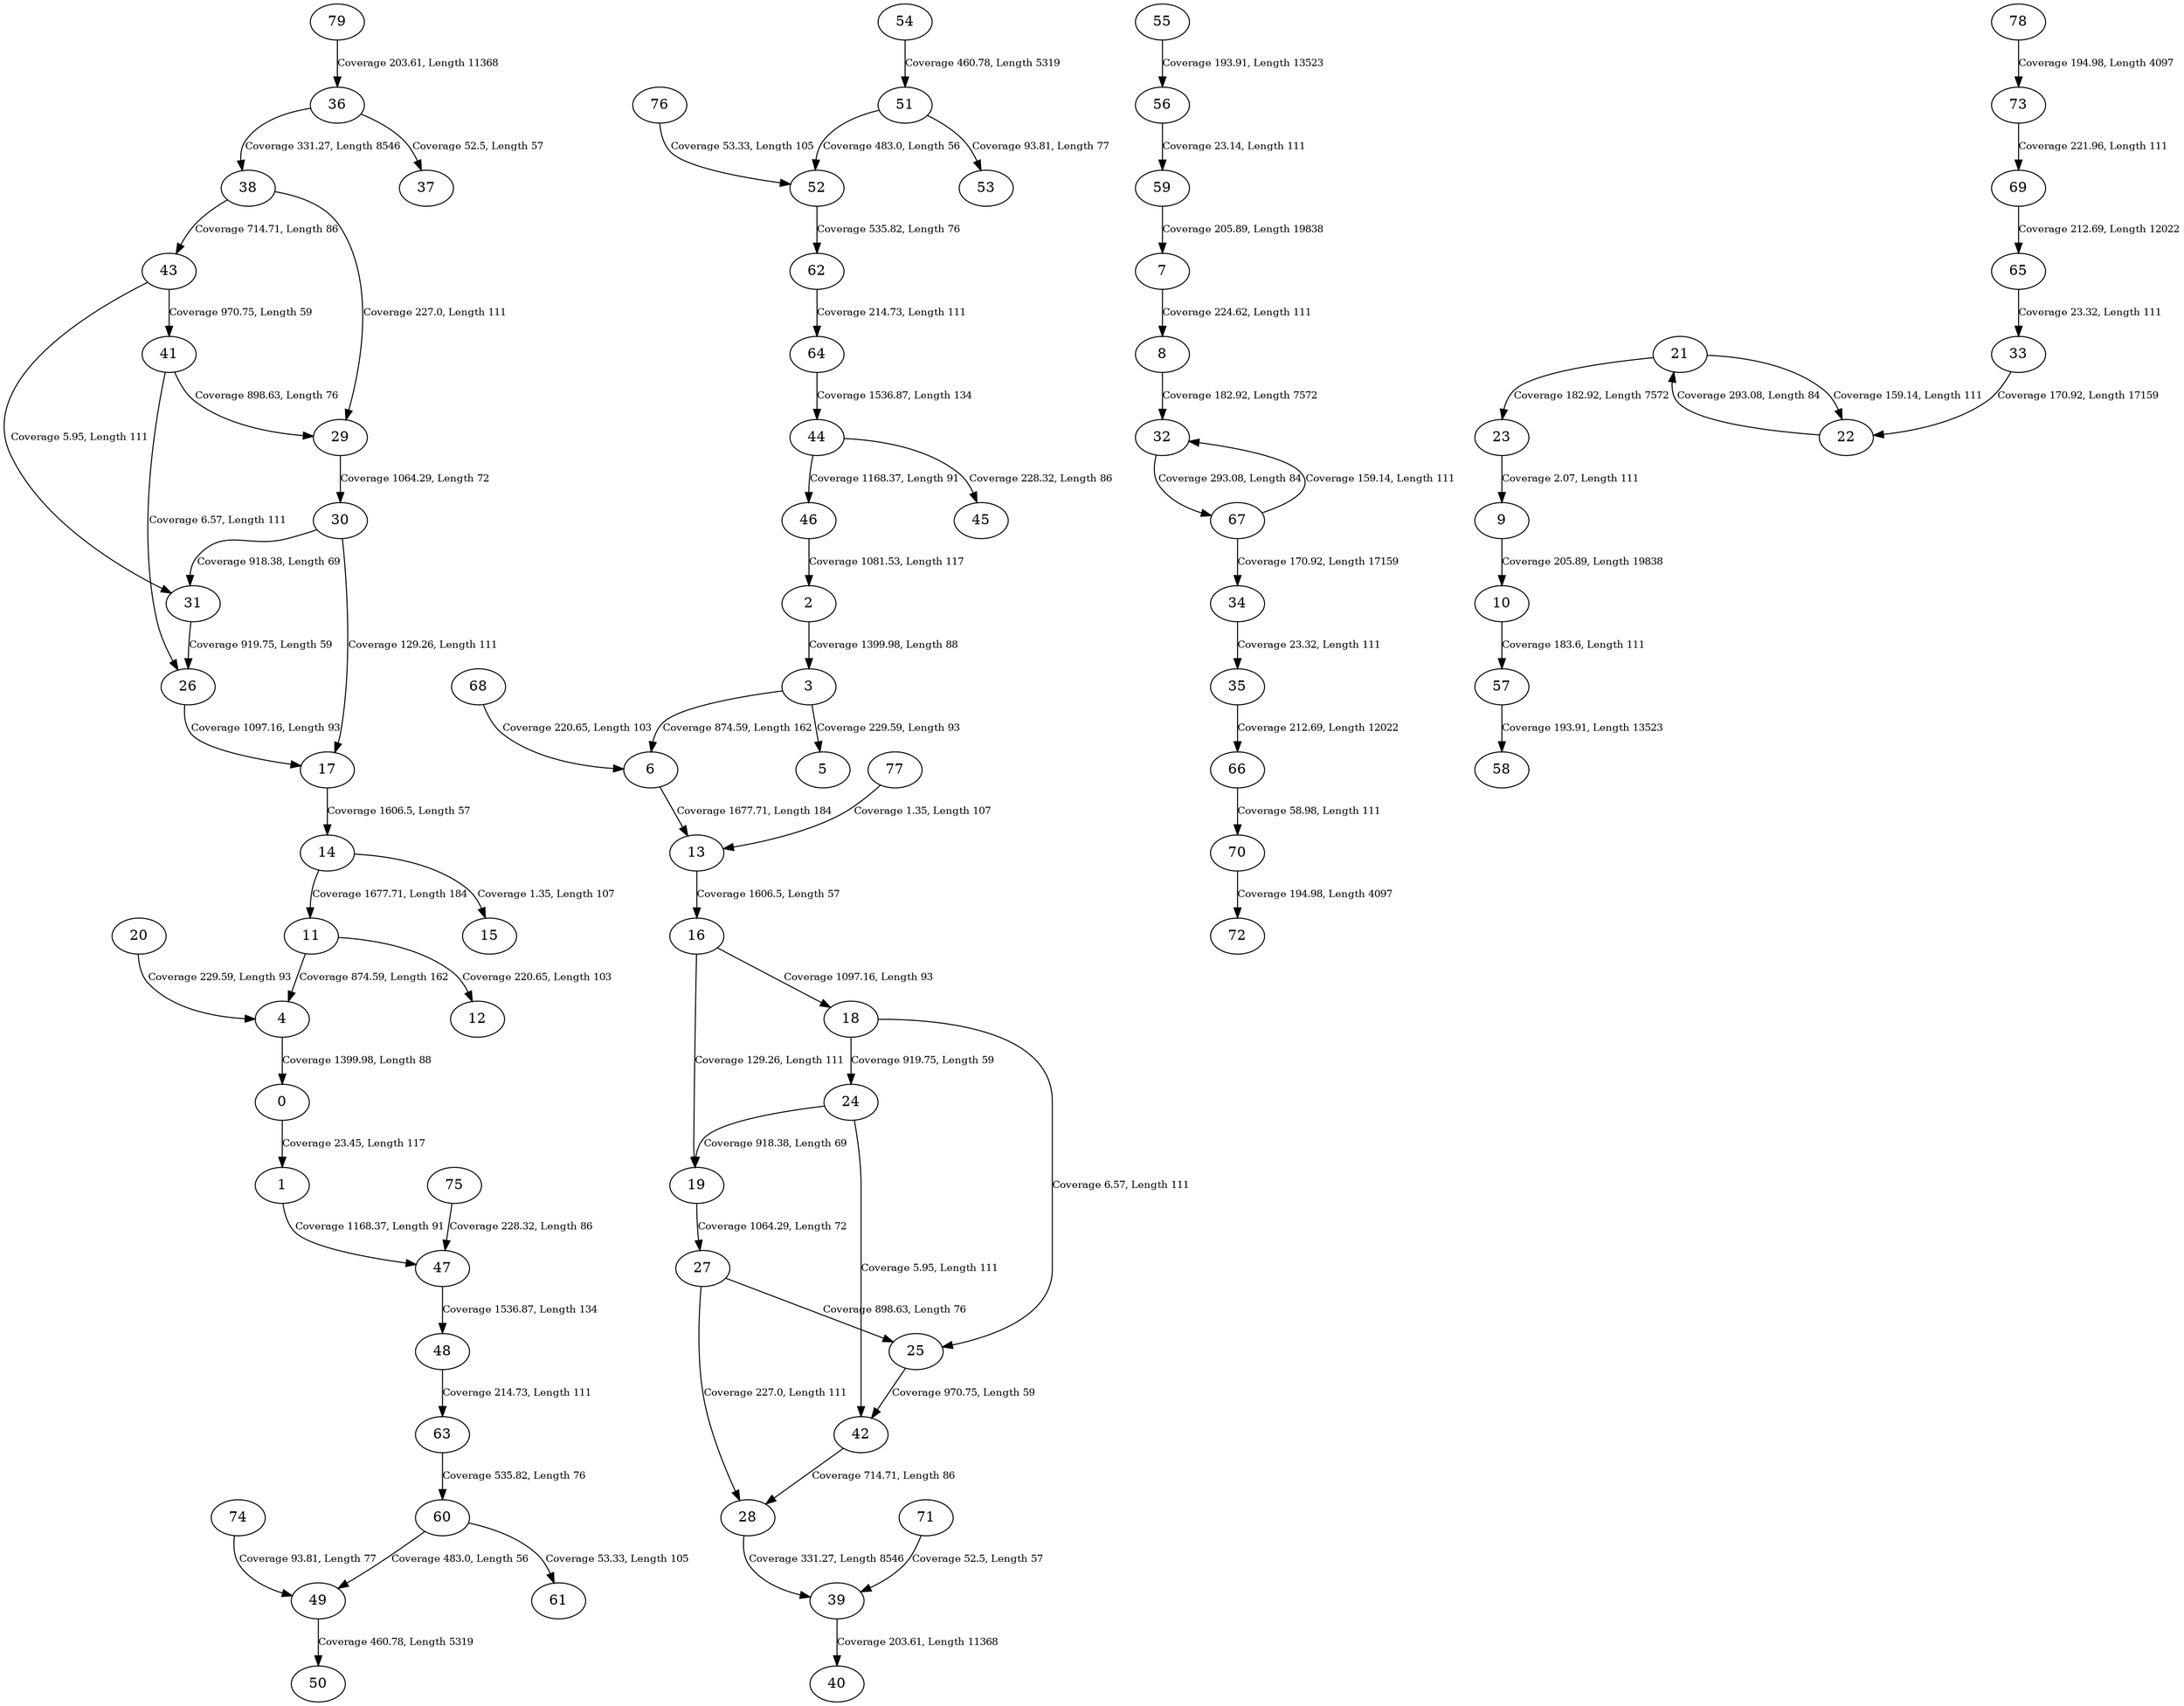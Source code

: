 strict digraph "" {
	0 -> 1	[fontsize=10,
		label="Coverage 23.45, Length 117"];
	1 -> 47	[fontsize=10,
		label="Coverage 1168.37, Length 91"];
	2 -> 3	[fontsize=10,
		label="Coverage 1399.98, Length 88"];
	3 -> 5	[fontsize=10,
		label="Coverage 229.59, Length 93"];
	3 -> 6	[fontsize=10,
		label="Coverage 874.59, Length 162"];
	4 -> 0	[fontsize=10,
		label="Coverage 1399.98, Length 88"];
	6 -> 13	[fontsize=10,
		label="Coverage 1677.71, Length 184"];
	7 -> 8	[fontsize=10,
		label="Coverage 224.62, Length 111"];
	8 -> 32	[fontsize=10,
		label="Coverage 182.92, Length 7572"];
	9 -> 10	[fontsize=10,
		label="Coverage 205.89, Length 19838"];
	10 -> 57	[fontsize=10,
		label="Coverage 183.6, Length 111"];
	11 -> 4	[fontsize=10,
		label="Coverage 874.59, Length 162"];
	11 -> 12	[fontsize=10,
		label="Coverage 220.65, Length 103"];
	13 -> 16	[fontsize=10,
		label="Coverage 1606.5, Length 57"];
	14 -> 11	[fontsize=10,
		label="Coverage 1677.71, Length 184"];
	14 -> 15	[fontsize=10,
		label="Coverage 1.35, Length 107"];
	16 -> 18	[fontsize=10,
		label="Coverage 1097.16, Length 93"];
	16 -> 19	[fontsize=10,
		label="Coverage 129.26, Length 111"];
	17 -> 14	[fontsize=10,
		label="Coverage 1606.5, Length 57"];
	18 -> 24	[fontsize=10,
		label="Coverage 919.75, Length 59"];
	18 -> 25	[fontsize=10,
		label="Coverage 6.57, Length 111"];
	19 -> 27	[fontsize=10,
		label="Coverage 1064.29, Length 72"];
	20 -> 4	[fontsize=10,
		label="Coverage 229.59, Length 93"];
	21 -> 22	[fontsize=10,
		label="Coverage 159.14, Length 111"];
	21 -> 23	[fontsize=10,
		label="Coverage 182.92, Length 7572"];
	22 -> 21	[fontsize=10,
		label="Coverage 293.08, Length 84"];
	23 -> 9	[fontsize=10,
		label="Coverage 2.07, Length 111"];
	24 -> 19	[fontsize=10,
		label="Coverage 918.38, Length 69"];
	24 -> 42	[fontsize=10,
		label="Coverage 5.95, Length 111"];
	25 -> 42	[fontsize=10,
		label="Coverage 970.75, Length 59"];
	26 -> 17	[fontsize=10,
		label="Coverage 1097.16, Length 93"];
	27 -> 25	[fontsize=10,
		label="Coverage 898.63, Length 76"];
	27 -> 28	[fontsize=10,
		label="Coverage 227.0, Length 111"];
	28 -> 39	[fontsize=10,
		label="Coverage 331.27, Length 8546"];
	29 -> 30	[fontsize=10,
		label="Coverage 1064.29, Length 72"];
	30 -> 17	[fontsize=10,
		label="Coverage 129.26, Length 111"];
	30 -> 31	[fontsize=10,
		label="Coverage 918.38, Length 69"];
	31 -> 26	[fontsize=10,
		label="Coverage 919.75, Length 59"];
	32 -> 67	[fontsize=10,
		label="Coverage 293.08, Length 84"];
	33 -> 22	[fontsize=10,
		label="Coverage 170.92, Length 17159"];
	34 -> 35	[fontsize=10,
		label="Coverage 23.32, Length 111"];
	35 -> 66	[fontsize=10,
		label="Coverage 212.69, Length 12022"];
	36 -> 37	[fontsize=10,
		label="Coverage 52.5, Length 57"];
	36 -> 38	[fontsize=10,
		label="Coverage 331.27, Length 8546"];
	38 -> 29	[fontsize=10,
		label="Coverage 227.0, Length 111"];
	38 -> 43	[fontsize=10,
		label="Coverage 714.71, Length 86"];
	39 -> 40	[fontsize=10,
		label="Coverage 203.61, Length 11368"];
	41 -> 26	[fontsize=10,
		label="Coverage 6.57, Length 111"];
	41 -> 29	[fontsize=10,
		label="Coverage 898.63, Length 76"];
	42 -> 28	[fontsize=10,
		label="Coverage 714.71, Length 86"];
	43 -> 31	[fontsize=10,
		label="Coverage 5.95, Length 111"];
	43 -> 41	[fontsize=10,
		label="Coverage 970.75, Length 59"];
	44 -> 45	[fontsize=10,
		label="Coverage 228.32, Length 86"];
	44 -> 46	[fontsize=10,
		label="Coverage 1168.37, Length 91"];
	46 -> 2	[fontsize=10,
		label="Coverage 1081.53, Length 117"];
	47 -> 48	[fontsize=10,
		label="Coverage 1536.87, Length 134"];
	48 -> 63	[fontsize=10,
		label="Coverage 214.73, Length 111"];
	49 -> 50	[fontsize=10,
		label="Coverage 460.78, Length 5319"];
	51 -> 52	[fontsize=10,
		label="Coverage 483.0, Length 56"];
	51 -> 53	[fontsize=10,
		label="Coverage 93.81, Length 77"];
	52 -> 62	[fontsize=10,
		label="Coverage 535.82, Length 76"];
	54 -> 51	[fontsize=10,
		label="Coverage 460.78, Length 5319"];
	55 -> 56	[fontsize=10,
		label="Coverage 193.91, Length 13523"];
	56 -> 59	[fontsize=10,
		label="Coverage 23.14, Length 111"];
	57 -> 58	[fontsize=10,
		label="Coverage 193.91, Length 13523"];
	59 -> 7	[fontsize=10,
		label="Coverage 205.89, Length 19838"];
	60 -> 49	[fontsize=10,
		label="Coverage 483.0, Length 56"];
	60 -> 61	[fontsize=10,
		label="Coverage 53.33, Length 105"];
	62 -> 64	[fontsize=10,
		label="Coverage 214.73, Length 111"];
	63 -> 60	[fontsize=10,
		label="Coverage 535.82, Length 76"];
	64 -> 44	[fontsize=10,
		label="Coverage 1536.87, Length 134"];
	65 -> 33	[fontsize=10,
		label="Coverage 23.32, Length 111"];
	66 -> 70	[fontsize=10,
		label="Coverage 58.98, Length 111"];
	67 -> 32	[fontsize=10,
		label="Coverage 159.14, Length 111"];
	67 -> 34	[fontsize=10,
		label="Coverage 170.92, Length 17159"];
	68 -> 6	[fontsize=10,
		label="Coverage 220.65, Length 103"];
	69 -> 65	[fontsize=10,
		label="Coverage 212.69, Length 12022"];
	70 -> 72	[fontsize=10,
		label="Coverage 194.98, Length 4097"];
	71 -> 39	[fontsize=10,
		label="Coverage 52.5, Length 57"];
	73 -> 69	[fontsize=10,
		label="Coverage 221.96, Length 111"];
	74 -> 49	[fontsize=10,
		label="Coverage 93.81, Length 77"];
	75 -> 47	[fontsize=10,
		label="Coverage 228.32, Length 86"];
	76 -> 52	[fontsize=10,
		label="Coverage 53.33, Length 105"];
	77 -> 13	[fontsize=10,
		label="Coverage 1.35, Length 107"];
	78 -> 73	[fontsize=10,
		label="Coverage 194.98, Length 4097"];
	79 -> 36	[fontsize=10,
		label="Coverage 203.61, Length 11368"];
}
